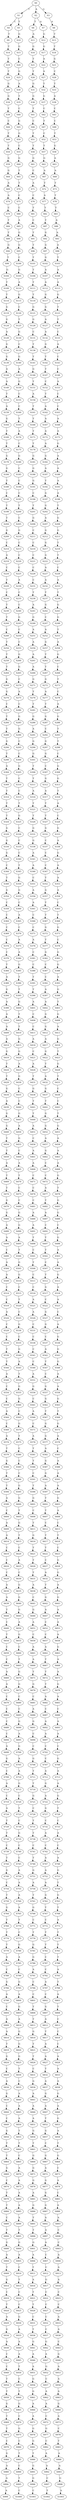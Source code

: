 strict digraph  {
	S0 -> S1 [ label = T ];
	S0 -> S2 [ label = A ];
	S0 -> S3 [ label = G ];
	S1 -> S4 [ label = C ];
	S1 -> S5 [ label = T ];
	S2 -> S6 [ label = T ];
	S2 -> S7 [ label = A ];
	S3 -> S8 [ label = A ];
	S4 -> S9 [ label = T ];
	S5 -> S10 [ label = G ];
	S6 -> S11 [ label = A ];
	S7 -> S12 [ label = G ];
	S8 -> S13 [ label = T ];
	S9 -> S14 [ label = T ];
	S10 -> S15 [ label = G ];
	S11 -> S16 [ label = G ];
	S12 -> S17 [ label = G ];
	S13 -> S18 [ label = T ];
	S14 -> S19 [ label = T ];
	S15 -> S20 [ label = C ];
	S16 -> S21 [ label = T ];
	S17 -> S22 [ label = A ];
	S18 -> S23 [ label = G ];
	S19 -> S24 [ label = T ];
	S20 -> S25 [ label = G ];
	S21 -> S26 [ label = T ];
	S22 -> S27 [ label = A ];
	S23 -> S28 [ label = C ];
	S24 -> S29 [ label = G ];
	S25 -> S30 [ label = A ];
	S26 -> S31 [ label = G ];
	S27 -> S32 [ label = T ];
	S28 -> S33 [ label = T ];
	S29 -> S34 [ label = G ];
	S30 -> S35 [ label = T ];
	S31 -> S36 [ label = G ];
	S32 -> S37 [ label = G ];
	S33 -> S38 [ label = A ];
	S34 -> S39 [ label = T ];
	S35 -> S40 [ label = C ];
	S36 -> S41 [ label = T ];
	S37 -> S42 [ label = C ];
	S38 -> S43 [ label = C ];
	S39 -> S44 [ label = C ];
	S40 -> S45 [ label = G ];
	S41 -> S46 [ label = C ];
	S42 -> S47 [ label = T ];
	S43 -> S48 [ label = C ];
	S44 -> S49 [ label = T ];
	S45 -> S50 [ label = G ];
	S46 -> S51 [ label = T ];
	S47 -> S52 [ label = C ];
	S48 -> S53 [ label = T ];
	S49 -> S54 [ label = T ];
	S50 -> S55 [ label = C ];
	S51 -> S56 [ label = T ];
	S52 -> S57 [ label = T ];
	S53 -> S58 [ label = G ];
	S54 -> S59 [ label = G ];
	S55 -> S60 [ label = G ];
	S56 -> S61 [ label = G ];
	S57 -> S62 [ label = G ];
	S58 -> S63 [ label = A ];
	S59 -> S64 [ label = G ];
	S60 -> S65 [ label = T ];
	S61 -> S66 [ label = C ];
	S62 -> S67 [ label = A ];
	S63 -> S68 [ label = A ];
	S64 -> S69 [ label = A ];
	S65 -> S70 [ label = T ];
	S66 -> S71 [ label = A ];
	S67 -> S72 [ label = T ];
	S68 -> S73 [ label = T ];
	S69 -> S74 [ label = A ];
	S70 -> S75 [ label = C ];
	S71 -> S76 [ label = C ];
	S72 -> S77 [ label = A ];
	S73 -> S78 [ label = T ];
	S74 -> S79 [ label = C ];
	S75 -> S80 [ label = C ];
	S76 -> S81 [ label = T ];
	S77 -> S82 [ label = T ];
	S78 -> S83 [ label = T ];
	S79 -> S84 [ label = T ];
	S80 -> S85 [ label = A ];
	S81 -> S86 [ label = C ];
	S82 -> S87 [ label = T ];
	S83 -> S88 [ label = A ];
	S84 -> S89 [ label = T ];
	S85 -> S90 [ label = G ];
	S86 -> S91 [ label = T ];
	S87 -> S92 [ label = G ];
	S88 -> S93 [ label = A ];
	S89 -> S94 [ label = G ];
	S90 -> S95 [ label = G ];
	S91 -> S96 [ label = T ];
	S92 -> S97 [ label = G ];
	S93 -> S98 [ label = A ];
	S94 -> S99 [ label = T ];
	S95 -> S100 [ label = C ];
	S96 -> S101 [ label = T ];
	S97 -> S102 [ label = G ];
	S98 -> S103 [ label = T ];
	S99 -> S104 [ label = G ];
	S100 -> S105 [ label = G ];
	S101 -> S106 [ label = T ];
	S102 -> S107 [ label = A ];
	S103 -> S108 [ label = A ];
	S104 -> S109 [ label = T ];
	S105 -> S110 [ label = A ];
	S106 -> S111 [ label = T ];
	S107 -> S112 [ label = A ];
	S108 -> S113 [ label = A ];
	S109 -> S114 [ label = T ];
	S110 -> S115 [ label = G ];
	S111 -> S116 [ label = T ];
	S112 -> S117 [ label = G ];
	S113 -> S118 [ label = G ];
	S114 -> S119 [ label = G ];
	S115 -> S120 [ label = C ];
	S116 -> S121 [ label = G ];
	S117 -> S122 [ label = G ];
	S118 -> S123 [ label = T ];
	S119 -> S124 [ label = G ];
	S120 -> S125 [ label = T ];
	S121 -> S126 [ label = G ];
	S122 -> S127 [ label = A ];
	S123 -> S128 [ label = T ];
	S124 -> S129 [ label = A ];
	S125 -> S130 [ label = G ];
	S126 -> S131 [ label = C ];
	S127 -> S132 [ label = A ];
	S128 -> S133 [ label = C ];
	S129 -> S134 [ label = G ];
	S130 -> S135 [ label = C ];
	S131 -> S136 [ label = T ];
	S132 -> S137 [ label = G ];
	S133 -> S138 [ label = A ];
	S134 -> S139 [ label = G ];
	S135 -> S140 [ label = G ];
	S136 -> S141 [ label = T ];
	S137 -> S142 [ label = T ];
	S138 -> S143 [ label = C ];
	S139 -> S144 [ label = A ];
	S140 -> S145 [ label = A ];
	S141 -> S146 [ label = G ];
	S142 -> S147 [ label = T ];
	S143 -> S148 [ label = C ];
	S144 -> S149 [ label = A ];
	S145 -> S150 [ label = G ];
	S146 -> S151 [ label = T ];
	S147 -> S152 [ label = C ];
	S148 -> S153 [ label = A ];
	S149 -> S154 [ label = T ];
	S150 -> S155 [ label = C ];
	S151 -> S156 [ label = A ];
	S152 -> S157 [ label = T ];
	S153 -> S158 [ label = C ];
	S154 -> S159 [ label = A ];
	S155 -> S160 [ label = C ];
	S156 -> S161 [ label = T ];
	S157 -> S162 [ label = A ];
	S158 -> S163 [ label = C ];
	S159 -> S164 [ label = G ];
	S160 -> S165 [ label = T ];
	S161 -> S166 [ label = T ];
	S162 -> S167 [ label = A ];
	S163 -> S168 [ label = A ];
	S164 -> S169 [ label = T ];
	S165 -> S170 [ label = A ];
	S166 -> S171 [ label = T ];
	S167 -> S172 [ label = A ];
	S168 -> S173 [ label = A ];
	S169 -> S174 [ label = T ];
	S170 -> S175 [ label = C ];
	S171 -> S176 [ label = T ];
	S172 -> S177 [ label = A ];
	S173 -> S178 [ label = G ];
	S174 -> S179 [ label = G ];
	S175 -> S180 [ label = G ];
	S176 -> S181 [ label = G ];
	S177 -> S182 [ label = G ];
	S178 -> S183 [ label = A ];
	S179 -> S184 [ label = G ];
	S180 -> S185 [ label = C ];
	S181 -> S186 [ label = G ];
	S182 -> S187 [ label = A ];
	S183 -> S188 [ label = A ];
	S184 -> S189 [ label = T ];
	S185 -> S190 [ label = C ];
	S186 -> S191 [ label = G ];
	S187 -> S192 [ label = T ];
	S188 -> S193 [ label = A ];
	S189 -> S194 [ label = C ];
	S190 -> S195 [ label = C ];
	S191 -> S196 [ label = C ];
	S192 -> S197 [ label = G ];
	S193 -> S198 [ label = A ];
	S194 -> S199 [ label = T ];
	S195 -> S200 [ label = T ];
	S196 -> S201 [ label = T ];
	S197 -> S202 [ label = G ];
	S198 -> S203 [ label = T ];
	S199 -> S204 [ label = T ];
	S200 -> S205 [ label = C ];
	S201 -> S206 [ label = G ];
	S202 -> S207 [ label = A ];
	S203 -> S208 [ label = G ];
	S204 -> S209 [ label = G ];
	S205 -> S210 [ label = G ];
	S206 -> S211 [ label = C ];
	S207 -> S212 [ label = G ];
	S208 -> S213 [ label = G ];
	S209 -> S214 [ label = C ];
	S210 -> S215 [ label = C ];
	S211 -> S216 [ label = C ];
	S212 -> S217 [ label = G ];
	S213 -> S218 [ label = T ];
	S214 -> S219 [ label = A ];
	S215 -> S220 [ label = C ];
	S216 -> S221 [ label = C ];
	S217 -> S222 [ label = G ];
	S218 -> S223 [ label = T ];
	S219 -> S224 [ label = C ];
	S220 -> S225 [ label = C ];
	S221 -> S226 [ label = C ];
	S222 -> S227 [ label = A ];
	S223 -> S228 [ label = C ];
	S224 -> S229 [ label = T ];
	S225 -> S230 [ label = A ];
	S226 -> S231 [ label = C ];
	S227 -> S232 [ label = A ];
	S228 -> S233 [ label = A ];
	S229 -> S234 [ label = C ];
	S230 -> S235 [ label = C ];
	S231 -> S236 [ label = T ];
	S232 -> S237 [ label = T ];
	S233 -> S238 [ label = T ];
	S234 -> S239 [ label = T ];
	S235 -> S240 [ label = C ];
	S236 -> S241 [ label = A ];
	S237 -> S242 [ label = G ];
	S238 -> S243 [ label = G ];
	S239 -> S244 [ label = T ];
	S240 -> S245 [ label = G ];
	S241 -> S246 [ label = G ];
	S242 -> S247 [ label = C ];
	S243 -> S248 [ label = G ];
	S244 -> S249 [ label = C ];
	S245 -> S250 [ label = C ];
	S246 -> S251 [ label = A ];
	S247 -> S252 [ label = A ];
	S248 -> S253 [ label = T ];
	S249 -> S254 [ label = T ];
	S250 -> S255 [ label = C ];
	S251 -> S256 [ label = A ];
	S252 -> S257 [ label = G ];
	S253 -> S258 [ label = A ];
	S254 -> S259 [ label = T ];
	S255 -> S260 [ label = G ];
	S256 -> S261 [ label = A ];
	S257 -> S262 [ label = T ];
	S258 -> S263 [ label = G ];
	S259 -> S264 [ label = T ];
	S260 -> S265 [ label = G ];
	S261 -> S266 [ label = A ];
	S262 -> S267 [ label = T ];
	S263 -> S268 [ label = C ];
	S264 -> S269 [ label = G ];
	S265 -> S270 [ label = C ];
	S266 -> S271 [ label = G ];
	S267 -> S272 [ label = G ];
	S268 -> S273 [ label = T ];
	S269 -> S274 [ label = G ];
	S270 -> S275 [ label = A ];
	S271 -> S276 [ label = T ];
	S272 -> S277 [ label = A ];
	S273 -> S278 [ label = C ];
	S274 -> S279 [ label = C ];
	S275 -> S280 [ label = C ];
	S276 -> S281 [ label = T ];
	S277 -> S282 [ label = T ];
	S278 -> S283 [ label = A ];
	S279 -> S284 [ label = T ];
	S280 -> S285 [ label = G ];
	S281 -> S286 [ label = G ];
	S282 -> S287 [ label = G ];
	S283 -> S288 [ label = G ];
	S284 -> S289 [ label = T ];
	S285 -> S290 [ label = G ];
	S286 -> S291 [ label = A ];
	S287 -> S292 [ label = C ];
	S288 -> S293 [ label = T ];
	S289 -> S294 [ label = G ];
	S290 -> S295 [ label = C ];
	S291 -> S296 [ label = G ];
	S292 -> S297 [ label = G ];
	S293 -> S298 [ label = T ];
	S294 -> S299 [ label = T ];
	S295 -> S300 [ label = C ];
	S296 -> S301 [ label = G ];
	S297 -> S302 [ label = G ];
	S298 -> S303 [ label = C ];
	S299 -> S304 [ label = A ];
	S300 -> S305 [ label = G ];
	S301 -> S306 [ label = T ];
	S302 -> S307 [ label = C ];
	S303 -> S308 [ label = G ];
	S304 -> S309 [ label = T ];
	S305 -> S310 [ label = C ];
	S306 -> S311 [ label = T ];
	S307 -> S312 [ label = G ];
	S308 -> S313 [ label = G ];
	S309 -> S314 [ label = T ];
	S310 -> S315 [ label = C ];
	S311 -> S316 [ label = A ];
	S312 -> S317 [ label = A ];
	S313 -> S318 [ label = T ];
	S314 -> S319 [ label = T ];
	S315 -> S320 [ label = T ];
	S316 -> S321 [ label = T ];
	S317 -> S322 [ label = T ];
	S318 -> S323 [ label = A ];
	S319 -> S324 [ label = T ];
	S320 -> S325 [ label = G ];
	S321 -> S326 [ label = T ];
	S322 -> S327 [ label = T ];
	S323 -> S328 [ label = C ];
	S324 -> S329 [ label = G ];
	S325 -> S330 [ label = C ];
	S326 -> S331 [ label = G ];
	S327 -> S332 [ label = G ];
	S328 -> S333 [ label = G ];
	S329 -> S334 [ label = G ];
	S330 -> S335 [ label = C ];
	S331 -> S336 [ label = G ];
	S332 -> S337 [ label = C ];
	S333 -> S338 [ label = A ];
	S334 -> S339 [ label = G ];
	S335 -> S340 [ label = C ];
	S336 -> S341 [ label = A ];
	S337 -> S342 [ label = C ];
	S338 -> S343 [ label = G ];
	S339 -> S344 [ label = C ];
	S340 -> S345 [ label = T ];
	S341 -> S346 [ label = A ];
	S342 -> S347 [ label = C ];
	S343 -> S348 [ label = A ];
	S344 -> S349 [ label = T ];
	S345 -> S350 [ label = G ];
	S346 -> S351 [ label = C ];
	S347 -> S352 [ label = T ];
	S348 -> S353 [ label = A ];
	S349 -> S354 [ label = G ];
	S350 -> S355 [ label = G ];
	S351 -> S356 [ label = A ];
	S352 -> S357 [ label = G ];
	S353 -> S358 [ label = A ];
	S354 -> S359 [ label = C ];
	S355 -> S360 [ label = C ];
	S356 -> S361 [ label = A ];
	S357 -> S362 [ label = T ];
	S358 -> S363 [ label = C ];
	S359 -> S364 [ label = C ];
	S360 -> S365 [ label = A ];
	S361 -> S366 [ label = C ];
	S362 -> S367 [ label = T ];
	S363 -> S368 [ label = T ];
	S364 -> S369 [ label = C ];
	S365 -> S370 [ label = C ];
	S366 -> S371 [ label = C ];
	S367 -> S372 [ label = G ];
	S368 -> S373 [ label = G ];
	S369 -> S374 [ label = C ];
	S370 -> S375 [ label = A ];
	S371 -> S376 [ label = A ];
	S372 -> S377 [ label = T ];
	S373 -> S378 [ label = C ];
	S374 -> S379 [ label = C ];
	S375 -> S380 [ label = A ];
	S376 -> S381 [ label = C ];
	S377 -> S382 [ label = G ];
	S378 -> S383 [ label = G ];
	S379 -> S384 [ label = T ];
	S380 -> S385 [ label = G ];
	S381 -> S386 [ label = C ];
	S382 -> S387 [ label = C ];
	S383 -> S388 [ label = G ];
	S384 -> S389 [ label = A ];
	S385 -> S390 [ label = T ];
	S386 -> S391 [ label = T ];
	S387 -> S392 [ label = C ];
	S388 -> S393 [ label = A ];
	S389 -> S394 [ label = G ];
	S390 -> S395 [ label = T ];
	S391 -> S396 [ label = T ];
	S392 -> S397 [ label = A ];
	S393 -> S398 [ label = G ];
	S394 -> S399 [ label = A ];
	S395 -> S400 [ label = G ];
	S396 -> S401 [ label = A ];
	S397 -> S402 [ label = A ];
	S398 -> S403 [ label = T ];
	S399 -> S404 [ label = A ];
	S400 -> S405 [ label = T ];
	S401 -> S406 [ label = C ];
	S402 -> S407 [ label = G ];
	S403 -> S408 [ label = G ];
	S404 -> S409 [ label = A ];
	S405 -> S410 [ label = T ];
	S406 -> S411 [ label = C ];
	S407 -> S412 [ label = G ];
	S408 -> S413 [ label = A ];
	S409 -> S414 [ label = A ];
	S410 -> S415 [ label = G ];
	S411 -> S416 [ label = A ];
	S412 -> S417 [ label = A ];
	S413 -> S418 [ label = G ];
	S414 -> S419 [ label = G ];
	S415 -> S420 [ label = G ];
	S416 -> S421 [ label = C ];
	S417 -> S422 [ label = G ];
	S418 -> S423 [ label = T ];
	S419 -> S424 [ label = T ];
	S420 -> S425 [ label = A ];
	S421 -> S426 [ label = A ];
	S422 -> S427 [ label = T ];
	S423 -> S428 [ label = G ];
	S424 -> S429 [ label = T ];
	S425 -> S430 [ label = G ];
	S426 -> S431 [ label = T ];
	S427 -> S432 [ label = A ];
	S428 -> S433 [ label = T ];
	S429 -> S434 [ label = G ];
	S430 -> S435 [ label = C ];
	S431 -> S436 [ label = G ];
	S432 -> S437 [ label = G ];
	S433 -> S438 [ label = C ];
	S434 -> S439 [ label = A ];
	S435 -> S440 [ label = C ];
	S436 -> S441 [ label = T ];
	S437 -> S442 [ label = T ];
	S438 -> S443 [ label = C ];
	S439 -> S444 [ label = G ];
	S440 -> S445 [ label = G ];
	S441 -> S446 [ label = T ];
	S442 -> S447 [ label = G ];
	S443 -> S448 [ label = T ];
	S444 -> S449 [ label = G ];
	S445 -> S450 [ label = A ];
	S446 -> S451 [ label = A ];
	S447 -> S452 [ label = G ];
	S448 -> S453 [ label = G ];
	S449 -> S454 [ label = T ];
	S450 -> S455 [ label = G ];
	S451 -> S456 [ label = C ];
	S452 -> S457 [ label = A ];
	S453 -> S458 [ label = A ];
	S454 -> S459 [ label = T ];
	S455 -> S460 [ label = C ];
	S456 -> S461 [ label = A ];
	S457 -> S462 [ label = G ];
	S458 -> S463 [ label = A ];
	S459 -> S464 [ label = A ];
	S460 -> S465 [ label = A ];
	S461 -> S466 [ label = A ];
	S462 -> S467 [ label = C ];
	S463 -> S468 [ label = A ];
	S464 -> S469 [ label = T ];
	S465 -> S470 [ label = T ];
	S466 -> S471 [ label = C ];
	S467 -> S472 [ label = C ];
	S468 -> S473 [ label = G ];
	S469 -> S474 [ label = T ];
	S470 -> S475 [ label = C ];
	S471 -> S476 [ label = C ];
	S472 -> S477 [ label = A ];
	S473 -> S478 [ label = T ];
	S474 -> S479 [ label = G ];
	S475 -> S480 [ label = C ];
	S476 -> S481 [ label = C ];
	S477 -> S482 [ label = T ];
	S478 -> S483 [ label = G ];
	S479 -> S484 [ label = G ];
	S480 -> S485 [ label = G ];
	S481 -> S486 [ label = A ];
	S482 -> S487 [ label = A ];
	S483 -> S488 [ label = G ];
	S484 -> S489 [ label = A ];
	S485 -> S490 [ label = G ];
	S486 -> S491 [ label = A ];
	S487 -> S492 [ label = C ];
	S488 -> S493 [ label = C ];
	S489 -> S494 [ label = A ];
	S490 -> S495 [ label = A ];
	S491 -> S496 [ label = T ];
	S492 -> S497 [ label = T ];
	S493 -> S498 [ label = G ];
	S494 -> S499 [ label = C ];
	S495 -> S500 [ label = T ];
	S496 -> S501 [ label = C ];
	S497 -> S502 [ label = T ];
	S498 -> S503 [ label = A ];
	S499 -> S504 [ label = A ];
	S500 -> S505 [ label = G ];
	S501 -> S506 [ label = T ];
	S502 -> S507 [ label = C ];
	S503 -> S508 [ label = A ];
	S504 -> S509 [ label = A ];
	S505 -> S510 [ label = G ];
	S506 -> S511 [ label = C ];
	S507 -> S512 [ label = T ];
	S508 -> S513 [ label = G ];
	S509 -> S514 [ label = C ];
	S510 -> S515 [ label = C ];
	S511 -> S516 [ label = C ];
	S512 -> S517 [ label = G ];
	S513 -> S518 [ label = A ];
	S514 -> S519 [ label = C ];
	S515 -> S520 [ label = T ];
	S516 -> S521 [ label = A ];
	S517 -> S522 [ label = C ];
	S518 -> S523 [ label = A ];
	S519 -> S524 [ label = A ];
	S520 -> S525 [ label = C ];
	S521 -> S526 [ label = A ];
	S522 -> S527 [ label = G ];
	S523 -> S528 [ label = C ];
	S524 -> S529 [ label = C ];
	S525 -> S530 [ label = G ];
	S526 -> S531 [ label = C ];
	S527 -> S532 [ label = G ];
	S528 -> S533 [ label = A ];
	S529 -> S534 [ label = C ];
	S530 -> S535 [ label = C ];
	S531 -> S536 [ label = C ];
	S532 -> S537 [ label = C ];
	S533 -> S538 [ label = G ];
	S534 -> S539 [ label = T ];
	S535 -> S540 [ label = G ];
	S536 -> S541 [ label = C ];
	S537 -> S542 [ label = A ];
	S538 -> S543 [ label = G ];
	S539 -> S544 [ label = T ];
	S540 -> S545 [ label = A ];
	S541 -> S546 [ label = C ];
	S542 -> S547 [ label = T ];
	S543 -> S548 [ label = G ];
	S544 -> S549 [ label = A ];
	S545 -> S550 [ label = T ];
	S546 -> S551 [ label = A ];
	S547 -> S552 [ label = C ];
	S548 -> S553 [ label = A ];
	S549 -> S554 [ label = C ];
	S550 -> S555 [ label = G ];
	S551 -> S556 [ label = G ];
	S552 -> S557 [ label = G ];
	S553 -> S558 [ label = A ];
	S554 -> S559 [ label = C ];
	S555 -> S560 [ label = G ];
	S556 -> S561 [ label = C ];
	S557 -> S562 [ label = G ];
	S558 -> S563 [ label = G ];
	S559 -> S564 [ label = A ];
	S560 -> S565 [ label = C ];
	S561 -> S566 [ label = A ];
	S562 -> S567 [ label = T ];
	S563 -> S568 [ label = T ];
	S564 -> S569 [ label = C ];
	S565 -> S570 [ label = G ];
	S566 -> S571 [ label = C ];
	S567 -> S572 [ label = G ];
	S568 -> S573 [ label = G ];
	S569 -> S574 [ label = A ];
	S570 -> S575 [ label = T ];
	S571 -> S576 [ label = A ];
	S572 -> S577 [ label = G ];
	S573 -> S578 [ label = A ];
	S574 -> S579 [ label = T ];
	S575 -> S580 [ label = C ];
	S576 -> S581 [ label = T ];
	S577 -> S582 [ label = A ];
	S578 -> S583 [ label = C ];
	S579 -> S584 [ label = G ];
	S580 -> S585 [ label = C ];
	S581 -> S586 [ label = T ];
	S582 -> S587 [ label = G ];
	S583 -> S588 [ label = A ];
	S584 -> S589 [ label = T ];
	S585 -> S590 [ label = C ];
	S586 -> S591 [ label = C ];
	S587 -> S592 [ label = G ];
	S588 -> S593 [ label = A ];
	S589 -> S594 [ label = T ];
	S590 -> S595 [ label = G ];
	S591 -> S596 [ label = T ];
	S592 -> S597 [ label = A ];
	S593 -> S598 [ label = A ];
	S594 -> S599 [ label = A ];
	S595 -> S600 [ label = G ];
	S596 -> S601 [ label = G ];
	S597 -> S602 [ label = T ];
	S598 -> S603 [ label = G ];
	S599 -> S604 [ label = C ];
	S600 -> S605 [ label = T ];
	S601 -> S606 [ label = C ];
	S602 -> S607 [ label = T ];
	S603 -> S608 [ label = A ];
	S604 -> S609 [ label = A ];
	S605 -> S610 [ label = G ];
	S606 -> S611 [ label = T ];
	S607 -> S612 [ label = C ];
	S608 -> S613 [ label = C ];
	S609 -> S614 [ label = A ];
	S610 -> S615 [ label = T ];
	S611 -> S616 [ label = G ];
	S612 -> S617 [ label = T ];
	S613 -> S618 [ label = T ];
	S614 -> S619 [ label = C ];
	S615 -> S620 [ label = C ];
	S616 -> S621 [ label = T ];
	S617 -> S622 [ label = T ];
	S618 -> S623 [ label = C ];
	S619 -> S624 [ label = C ];
	S620 -> S625 [ label = A ];
	S621 -> S626 [ label = T ];
	S622 -> S627 [ label = C ];
	S623 -> S628 [ label = G ];
	S624 -> S629 [ label = C ];
	S625 -> S630 [ label = C ];
	S626 -> S631 [ label = T ];
	S627 -> S632 [ label = A ];
	S628 -> S633 [ label = G ];
	S629 -> S634 [ label = A ];
	S630 -> S635 [ label = G ];
	S631 -> S636 [ label = A ];
	S632 -> S637 [ label = T ];
	S633 -> S638 [ label = A ];
	S634 -> S639 [ label = A ];
	S635 -> S640 [ label = G ];
	S636 -> S641 [ label = C ];
	S637 -> S642 [ label = G ];
	S638 -> S643 [ label = G ];
	S639 -> S644 [ label = T ];
	S640 -> S645 [ label = G ];
	S641 -> S646 [ label = G ];
	S642 -> S647 [ label = A ];
	S643 -> S648 [ label = A ];
	S644 -> S649 [ label = C ];
	S645 -> S650 [ label = A ];
	S646 -> S651 [ label = A ];
	S647 -> S652 [ label = C ];
	S648 -> S653 [ label = A ];
	S649 -> S654 [ label = T ];
	S650 -> S655 [ label = G ];
	S651 -> S656 [ label = C ];
	S652 -> S657 [ label = C ];
	S653 -> S658 [ label = A ];
	S654 -> S659 [ label = C ];
	S655 -> S660 [ label = C ];
	S656 -> S661 [ label = A ];
	S657 -> S662 [ label = A ];
	S658 -> S663 [ label = G ];
	S659 -> S664 [ label = C ];
	S660 -> S665 [ label = T ];
	S661 -> S666 [ label = A ];
	S662 -> S667 [ label = T ];
	S663 -> S668 [ label = A ];
	S664 -> S669 [ label = A ];
	S665 -> S670 [ label = G ];
	S666 -> S671 [ label = T ];
	S667 -> S672 [ label = T ];
	S668 -> S673 [ label = A ];
	S669 -> S674 [ label = A ];
	S670 -> S675 [ label = G ];
	S671 -> S676 [ label = G ];
	S672 -> S677 [ label = T ];
	S673 -> S678 [ label = G ];
	S674 -> S679 [ label = C ];
	S675 -> S680 [ label = C ];
	S676 -> S681 [ label = C ];
	S677 -> S682 [ label = A ];
	S678 -> S683 [ label = A ];
	S679 -> S684 [ label = C ];
	S680 -> S685 [ label = C ];
	S681 -> S686 [ label = A ];
	S682 -> S687 [ label = C ];
	S683 -> S688 [ label = C ];
	S684 -> S689 [ label = C ];
	S685 -> S690 [ label = G ];
	S686 -> S691 [ label = G ];
	S687 -> S692 [ label = A ];
	S688 -> S693 [ label = A ];
	S689 -> S694 [ label = C ];
	S690 -> S695 [ label = A ];
	S691 -> S696 [ label = C ];
	S692 -> S697 [ label = A ];
	S693 -> S698 [ label = A ];
	S694 -> S699 [ label = A ];
	S695 -> S700 [ label = G ];
	S696 -> S701 [ label = C ];
	S697 -> S702 [ label = C ];
	S698 -> S703 [ label = C ];
	S699 -> S704 [ label = G ];
	S700 -> S705 [ label = A ];
	S701 -> S706 [ label = G ];
	S702 -> S707 [ label = C ];
	S703 -> S708 [ label = G ];
	S704 -> S709 [ label = C ];
	S705 -> S710 [ label = A ];
	S706 -> S711 [ label = T ];
	S707 -> S712 [ label = A ];
	S708 -> S713 [ label = A ];
	S709 -> S714 [ label = A ];
	S710 -> S715 [ label = G ];
	S711 -> S716 [ label = T ];
	S712 -> S717 [ label = G ];
	S713 -> S718 [ label = A ];
	S714 -> S719 [ label = C ];
	S715 -> S720 [ label = C ];
	S716 -> S721 [ label = G ];
	S717 -> S722 [ label = A ];
	S718 -> S723 [ label = G ];
	S719 -> S724 [ label = A ];
	S720 -> S725 [ label = T ];
	S721 -> S726 [ label = C ];
	S722 -> S727 [ label = G ];
	S723 -> S728 [ label = T ];
	S724 -> S729 [ label = T ];
	S725 -> S730 [ label = C ];
	S726 -> S731 [ label = T ];
	S727 -> S732 [ label = C ];
	S728 -> S733 [ label = C ];
	S729 -> S734 [ label = T ];
	S730 -> S735 [ label = G ];
	S731 -> S736 [ label = T ];
	S732 -> S737 [ label = A ];
	S733 -> S738 [ label = A ];
	S734 -> S739 [ label = C ];
	S735 -> S740 [ label = C ];
	S736 -> S741 [ label = C ];
	S737 -> S742 [ label = C ];
	S738 -> S743 [ label = C ];
	S739 -> S744 [ label = T ];
	S740 -> S745 [ label = C ];
	S741 -> S746 [ label = T ];
	S742 -> S747 [ label = A ];
	S743 -> S748 [ label = A ];
	S744 -> S749 [ label = G ];
	S745 -> S750 [ label = A ];
	S746 -> S751 [ label = G ];
	S747 -> S752 [ label = A ];
	S748 -> S753 [ label = G ];
	S749 -> S754 [ label = C ];
	S750 -> S755 [ label = A ];
	S751 -> S756 [ label = A ];
	S752 -> S757 [ label = A ];
	S753 -> S758 [ label = T ];
	S754 -> S759 [ label = T ];
	S755 -> S760 [ label = A ];
	S756 -> S761 [ label = T ];
	S757 -> S762 [ label = G ];
	S758 -> S763 [ label = G ];
	S759 -> S764 [ label = G ];
	S760 -> S765 [ label = A ];
	S761 -> S766 [ label = G ];
	S762 -> S767 [ label = T ];
	S763 -> S768 [ label = T ];
	S764 -> S769 [ label = T ];
	S765 -> S770 [ label = T ];
	S766 -> S771 [ label = C ];
	S767 -> S772 [ label = C ];
	S768 -> S773 [ label = A ];
	S769 -> S774 [ label = T ];
	S770 -> S775 [ label = C ];
	S771 -> S776 [ label = T ];
	S772 -> S777 [ label = T ];
	S773 -> S778 [ label = T ];
	S774 -> S779 [ label = T ];
	S775 -> S780 [ label = G ];
	S776 -> S781 [ label = G ];
	S777 -> S782 [ label = T ];
	S778 -> S783 [ label = T ];
	S779 -> S784 [ label = A ];
	S780 -> S785 [ label = A ];
	S781 -> S786 [ label = G ];
	S782 -> S787 [ label = C ];
	S783 -> S788 [ label = T ];
	S784 -> S789 [ label = C ];
	S785 -> S790 [ label = C ];
	S786 -> S791 [ label = A ];
	S787 -> S792 [ label = C ];
	S788 -> S793 [ label = A ];
	S789 -> S794 [ label = G ];
	S790 -> S795 [ label = G ];
	S791 -> S796 [ label = C ];
	S792 -> S797 [ label = A ];
	S793 -> S798 [ label = T ];
	S794 -> S799 [ label = A ];
	S795 -> S800 [ label = A ];
	S796 -> S801 [ label = C ];
	S797 -> S802 [ label = C ];
	S798 -> S803 [ label = A ];
	S799 -> S804 [ label = C ];
	S800 -> S805 [ label = G ];
	S801 -> S806 [ label = T ];
	S802 -> S807 [ label = G ];
	S803 -> S808 [ label = T ];
	S804 -> S809 [ label = A ];
	S805 -> S810 [ label = A ];
	S806 -> S811 [ label = T ];
	S807 -> S812 [ label = A ];
	S808 -> S813 [ label = C ];
	S809 -> S814 [ label = A ];
	S810 -> S815 [ label = G ];
	S811 -> S816 [ label = G ];
	S812 -> S817 [ label = T ];
	S813 -> S818 [ label = C ];
	S814 -> S819 [ label = T ];
	S815 -> S820 [ label = G ];
	S816 -> S821 [ label = T ];
	S817 -> S822 [ label = A ];
	S818 -> S823 [ label = C ];
	S819 -> S824 [ label = G ];
	S820 -> S825 [ label = G ];
	S821 -> S826 [ label = T ];
	S822 -> S827 [ label = A ];
	S823 -> S828 [ label = A ];
	S824 -> S829 [ label = C ];
	S825 -> S830 [ label = T ];
	S826 -> S831 [ label = C ];
	S827 -> S832 [ label = T ];
	S828 -> S833 [ label = A ];
	S829 -> S834 [ label = A ];
	S830 -> S835 [ label = C ];
	S831 -> S836 [ label = G ];
	S832 -> S837 [ label = A ];
	S833 -> S838 [ label = A ];
	S834 -> S839 [ label = G ];
	S835 -> S840 [ label = A ];
	S836 -> S841 [ label = A ];
	S837 -> S842 [ label = G ];
	S838 -> S843 [ label = G ];
	S839 -> S844 [ label = C ];
	S840 -> S845 [ label = A ];
	S841 -> S846 [ label = A ];
	S842 -> S847 [ label = A ];
	S843 -> S848 [ label = A ];
	S844 -> S849 [ label = C ];
	S845 -> S850 [ label = A ];
	S846 -> S851 [ label = A ];
	S847 -> S852 [ label = T ];
	S848 -> S853 [ label = G ];
	S849 -> S854 [ label = G ];
	S850 -> S855 [ label = T ];
	S851 -> S856 [ label = G ];
	S852 -> S857 [ label = G ];
	S853 -> S858 [ label = A ];
	S854 -> S859 [ label = T ];
	S855 -> S860 [ label = T ];
	S856 -> S861 [ label = T ];
	S857 -> S862 [ label = C ];
	S858 -> S863 [ label = T ];
	S859 -> S864 [ label = T ];
	S860 -> S865 [ label = C ];
	S861 -> S866 [ label = G ];
	S862 -> S867 [ label = G ];
	S863 -> S868 [ label = G ];
	S864 -> S869 [ label = G ];
	S865 -> S870 [ label = A ];
	S866 -> S871 [ label = G ];
	S867 -> S872 [ label = A ];
	S868 -> S873 [ label = C ];
	S869 -> S874 [ label = C ];
	S870 -> S875 [ label = A ];
	S871 -> S876 [ label = G ];
	S872 -> S877 [ label = G ];
	S873 -> S878 [ label = A ];
	S874 -> S879 [ label = T ];
	S875 -> S880 [ label = A ];
	S876 -> S881 [ label = A ];
	S877 -> S882 [ label = G ];
	S878 -> S883 [ label = C ];
	S879 -> S884 [ label = T ];
	S880 -> S885 [ label = A ];
	S881 -> S886 [ label = G ];
	S882 -> S887 [ label = G ];
	S883 -> S888 [ label = A ];
	S884 -> S889 [ label = C ];
	S885 -> S890 [ label = A ];
	S886 -> S891 [ label = T ];
	S887 -> S892 [ label = A ];
	S888 -> S893 [ label = A ];
	S889 -> S894 [ label = T ];
	S890 -> S895 [ label = T ];
	S891 -> S896 [ label = T ];
	S892 -> S897 [ label = A ];
	S893 -> S898 [ label = C ];
	S894 -> S899 [ label = G ];
	S895 -> S900 [ label = G ];
	S896 -> S901 [ label = G ];
	S897 -> S902 [ label = A ];
	S898 -> S903 [ label = C ];
	S899 -> S904 [ label = A ];
	S900 -> S905 [ label = A ];
	S901 -> S906 [ label = A ];
	S902 -> S907 [ label = C ];
	S903 -> S908 [ label = A ];
	S904 -> S909 [ label = T ];
	S905 -> S910 [ label = C ];
	S906 -> S911 [ label = T ];
	S907 -> S912 [ label = C ];
	S908 -> S913 [ label = A ];
	S909 -> S914 [ label = G ];
	S910 -> S915 [ label = T ];
	S911 -> S916 [ label = A ];
	S912 -> S917 [ label = G ];
	S913 -> S918 [ label = A ];
	S914 -> S919 [ label = C ];
	S915 -> S920 [ label = C ];
	S916 -> S921 [ label = T ];
	S917 -> S922 [ label = C ];
	S918 -> S923 [ label = C ];
	S919 -> S924 [ label = T ];
	S920 -> S925 [ label = C ];
	S921 -> S926 [ label = T ];
	S922 -> S927 [ label = C ];
	S923 -> S928 [ label = C ];
	S924 -> S929 [ label = A ];
	S925 -> S930 [ label = G ];
	S926 -> S931 [ label = C ];
	S927 -> S932 [ label = C ];
	S928 -> S933 [ label = A ];
	S929 -> S934 [ label = G ];
	S930 -> S935 [ label = A ];
	S931 -> S936 [ label = T ];
	S932 -> S937 [ label = C ];
	S933 -> S938 [ label = A ];
	S934 -> S939 [ label = A ];
	S935 -> S940 [ label = A ];
	S936 -> S941 [ label = G ];
	S937 -> S942 [ label = G ];
	S938 -> S943 [ label = C ];
	S939 -> S944 [ label = C ];
	S940 -> S945 [ label = A ];
	S941 -> S946 [ label = A ];
	S942 -> S947 [ label = A ];
	S943 -> S948 [ label = G ];
	S944 -> S949 [ label = C ];
	S945 -> S950 [ label = T ];
	S946 -> S951 [ label = A ];
	S947 -> S952 [ label = G ];
	S948 -> S953 [ label = A ];
	S949 -> S954 [ label = T ];
	S950 -> S955 [ label = C ];
	S951 -> S956 [ label = G ];
	S952 -> S957 [ label = C ];
	S953 -> S958 [ label = A ];
	S954 -> S959 [ label = T ];
	S955 -> S960 [ label = T ];
	S956 -> S961 [ label = G ];
	S957 -> S962 [ label = A ];
	S958 -> S963 [ label = A ];
	S959 -> S964 [ label = G ];
	S960 -> S965 [ label = G ];
	S961 -> S966 [ label = A ];
	S962 -> S967 [ label = A ];
	S963 -> S968 [ label = G ];
	S964 -> S969 [ label = T ];
	S965 -> S970 [ label = C ];
	S966 -> S971 [ label = A ];
	S967 -> S972 [ label = C ];
	S968 -> S973 [ label = A ];
	S969 -> S974 [ label = T ];
	S970 -> S975 [ label = G ];
	S971 -> S976 [ label = G ];
	S972 -> S977 [ label = G ];
	S973 -> S978 [ label = C ];
	S974 -> S979 [ label = C ];
	S975 -> S980 [ label = C ];
	S976 -> S981 [ label = G ];
	S977 -> S982 [ label = C ];
	S978 -> S983 [ label = T ];
	S979 -> S984 [ label = G ];
	S980 -> S985 [ label = T ];
	S981 -> S986 [ label = T ];
	S982 -> S987 [ label = A ];
	S983 -> S988 [ label = A ];
	S984 -> S989 [ label = A ];
	S985 -> S990 [ label = C ];
	S986 -> S991 [ label = G ];
	S987 -> S992 [ label = A ];
	S988 -> S993 [ label = A ];
	S989 -> S994 [ label = A ];
	S990 -> S995 [ label = T ];
	S991 -> S996 [ label = G ];
	S992 -> S997 [ label = C ];
	S993 -> S998 [ label = G ];
	S994 -> S999 [ label = A ];
	S995 -> S1000 [ label = C ];
	S996 -> S1001 [ label = C ];
	S997 -> S1002 [ label = T ];
	S998 -> S1003 [ label = A ];
}
